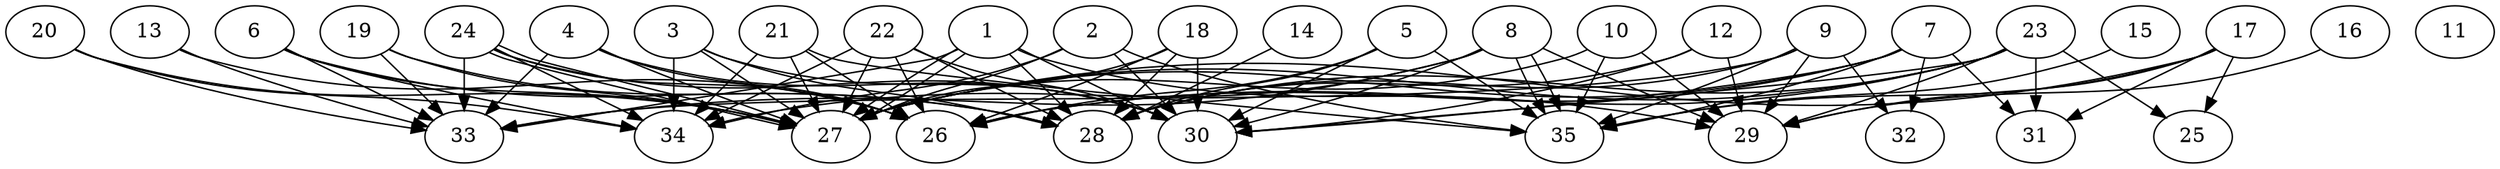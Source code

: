 // DAG automatically generated by daggen at Tue Aug  6 16:28:02 2019
// ./daggen --dot -n 35 --ccr 0.4 --fat 0.8 --regular 0.5 --density 0.7 --mindata 5242880 --maxdata 52428800 
digraph G {
  1 [size="49446400", alpha="0.12", expect_size="19778560"] 
  1 -> 27 [size ="19778560"]
  1 -> 27 [size ="19778560"]
  1 -> 28 [size ="19778560"]
  1 -> 29 [size ="19778560"]
  1 -> 30 [size ="19778560"]
  1 -> 33 [size ="19778560"]
  2 [size="34260480", alpha="0.17", expect_size="13704192"] 
  2 -> 27 [size ="13704192"]
  2 -> 30 [size ="13704192"]
  2 -> 34 [size ="13704192"]
  2 -> 35 [size ="13704192"]
  3 [size="37048320", alpha="0.11", expect_size="14819328"] 
  3 -> 27 [size ="14819328"]
  3 -> 28 [size ="14819328"]
  3 -> 30 [size ="14819328"]
  3 -> 34 [size ="14819328"]
  4 [size="63121920", alpha="0.16", expect_size="25248768"] 
  4 -> 26 [size ="25248768"]
  4 -> 27 [size ="25248768"]
  4 -> 30 [size ="25248768"]
  4 -> 33 [size ="25248768"]
  5 [size="15902720", alpha="0.08", expect_size="6361088"] 
  5 -> 26 [size ="6361088"]
  5 -> 28 [size ="6361088"]
  5 -> 30 [size ="6361088"]
  5 -> 35 [size ="6361088"]
  6 [size="48258560", alpha="0.04", expect_size="19303424"] 
  6 -> 27 [size ="19303424"]
  6 -> 28 [size ="19303424"]
  6 -> 33 [size ="19303424"]
  6 -> 34 [size ="19303424"]
  7 [size="63646720", alpha="0.11", expect_size="25458688"] 
  7 -> 26 [size ="25458688"]
  7 -> 27 [size ="25458688"]
  7 -> 30 [size ="25458688"]
  7 -> 31 [size ="25458688"]
  7 -> 32 [size ="25458688"]
  7 -> 35 [size ="25458688"]
  8 [size="66257920", alpha="0.12", expect_size="26503168"] 
  8 -> 29 [size ="26503168"]
  8 -> 30 [size ="26503168"]
  8 -> 33 [size ="26503168"]
  8 -> 34 [size ="26503168"]
  8 -> 35 [size ="26503168"]
  8 -> 35 [size ="26503168"]
  9 [size="56949760", alpha="0.14", expect_size="22779904"] 
  9 -> 28 [size ="22779904"]
  9 -> 29 [size ="22779904"]
  9 -> 32 [size ="22779904"]
  9 -> 33 [size ="22779904"]
  9 -> 35 [size ="22779904"]
  10 [size="27412480", alpha="0.13", expect_size="10964992"] 
  10 -> 27 [size ="10964992"]
  10 -> 29 [size ="10964992"]
  10 -> 35 [size ="10964992"]
  11 [size="64440320", alpha="0.16", expect_size="25776128"] 
  12 [size="18227200", alpha="0.13", expect_size="7290880"] 
  12 -> 28 [size ="7290880"]
  12 -> 29 [size ="7290880"]
  12 -> 30 [size ="7290880"]
  13 [size="119866880", alpha="0.03", expect_size="47946752"] 
  13 -> 26 [size ="47946752"]
  13 -> 33 [size ="47946752"]
  14 [size="67194880", alpha="0.04", expect_size="26877952"] 
  14 -> 28 [size ="26877952"]
  15 [size="40852480", alpha="0.01", expect_size="16340992"] 
  15 -> 35 [size ="16340992"]
  16 [size="87237120", alpha="0.14", expect_size="34894848"] 
  16 -> 29 [size ="34894848"]
  17 [size="110264320", alpha="0.14", expect_size="44105728"] 
  17 -> 25 [size ="44105728"]
  17 -> 27 [size ="44105728"]
  17 -> 29 [size ="44105728"]
  17 -> 31 [size ="44105728"]
  17 -> 35 [size ="44105728"]
  18 [size="55646720", alpha="0.13", expect_size="22258688"] 
  18 -> 26 [size ="22258688"]
  18 -> 27 [size ="22258688"]
  18 -> 28 [size ="22258688"]
  18 -> 30 [size ="22258688"]
  19 [size="124390400", alpha="0.13", expect_size="49756160"] 
  19 -> 27 [size ="49756160"]
  19 -> 28 [size ="49756160"]
  19 -> 33 [size ="49756160"]
  20 [size="90086400", alpha="0.02", expect_size="36034560"] 
  20 -> 27 [size ="36034560"]
  20 -> 33 [size ="36034560"]
  20 -> 34 [size ="36034560"]
  21 [size="49735680", alpha="0.17", expect_size="19894272"] 
  21 -> 26 [size ="19894272"]
  21 -> 27 [size ="19894272"]
  21 -> 34 [size ="19894272"]
  21 -> 35 [size ="19894272"]
  22 [size="26385920", alpha="0.16", expect_size="10554368"] 
  22 -> 26 [size ="10554368"]
  22 -> 27 [size ="10554368"]
  22 -> 28 [size ="10554368"]
  22 -> 30 [size ="10554368"]
  22 -> 34 [size ="10554368"]
  23 [size="104176640", alpha="0.18", expect_size="41670656"] 
  23 -> 25 [size ="41670656"]
  23 -> 26 [size ="41670656"]
  23 -> 27 [size ="41670656"]
  23 -> 28 [size ="41670656"]
  23 -> 29 [size ="41670656"]
  23 -> 30 [size ="41670656"]
  23 -> 31 [size ="41670656"]
  24 [size="121702400", alpha="0.10", expect_size="48680960"] 
  24 -> 26 [size ="48680960"]
  24 -> 27 [size ="48680960"]
  24 -> 27 [size ="48680960"]
  24 -> 30 [size ="48680960"]
  24 -> 33 [size ="48680960"]
  24 -> 34 [size ="48680960"]
  25 [size="24880640", alpha="0.01", expect_size="9952256"] 
  26 [size="29655040", alpha="0.19", expect_size="11862016"] 
  27 [size="112104960", alpha="0.05", expect_size="44841984"] 
  28 [size="78556160", alpha="0.01", expect_size="31422464"] 
  29 [size="36802560", alpha="0.04", expect_size="14721024"] 
  30 [size="111027200", alpha="0.09", expect_size="44410880"] 
  31 [size="120455680", alpha="0.03", expect_size="48182272"] 
  32 [size="101427200", alpha="0.17", expect_size="40570880"] 
  33 [size="75100160", alpha="0.10", expect_size="30040064"] 
  34 [size="65413120", alpha="0.12", expect_size="26165248"] 
  35 [size="122380800", alpha="0.19", expect_size="48952320"] 
}
